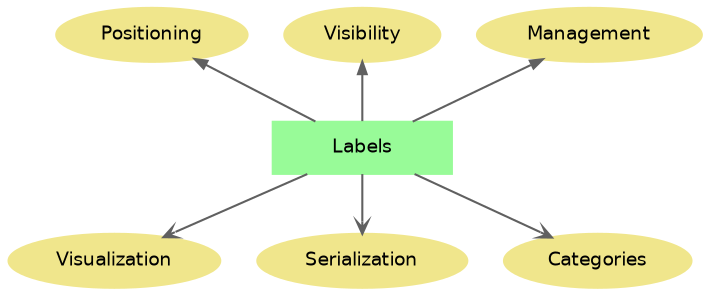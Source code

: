 ﻿ digraph labels_groups {
 splines = true;
 ranksep = 0.4;
 
 node [shape= "polygon", peripheries = 1, fontname=Helvetica, fontsize=9, color = palegreen, style = filled, height = 0.35, width = 1.2];
 lb   [ label="Labels" URL="\ref Labels"];
 
 node [shape = "ellipse", color = khaki, width = 0.2, height = 0.2 ]

 pos  [label="Positioning"          URL="\ref labels_positioning"];
 vis  [label="Visibility"            URL="\ref labels_visibility"];
 vz   [label="Visualization"          URL="\ref labels_visualization"];
 ser  [label="Serialization"       URL="\ref labels_serialization"];
 cat  [label="Categories"           URL="\ref labels_categories"];
 mng  [label="Management"           URL="\ref labels_management"];
 
 edge [ arrowhead="open", style = solid, arrowsize = 0.6, fontname = "Arial", fontsize = 9, fontcolor = blue, color = "#606060" dir = "back"]
 mng -> lb;
 pos -> lb;
 vis -> lb;
 
edge[dir = "forward"]
 lb -> ser;
 lb -> cat;
 lb -> vz;
}